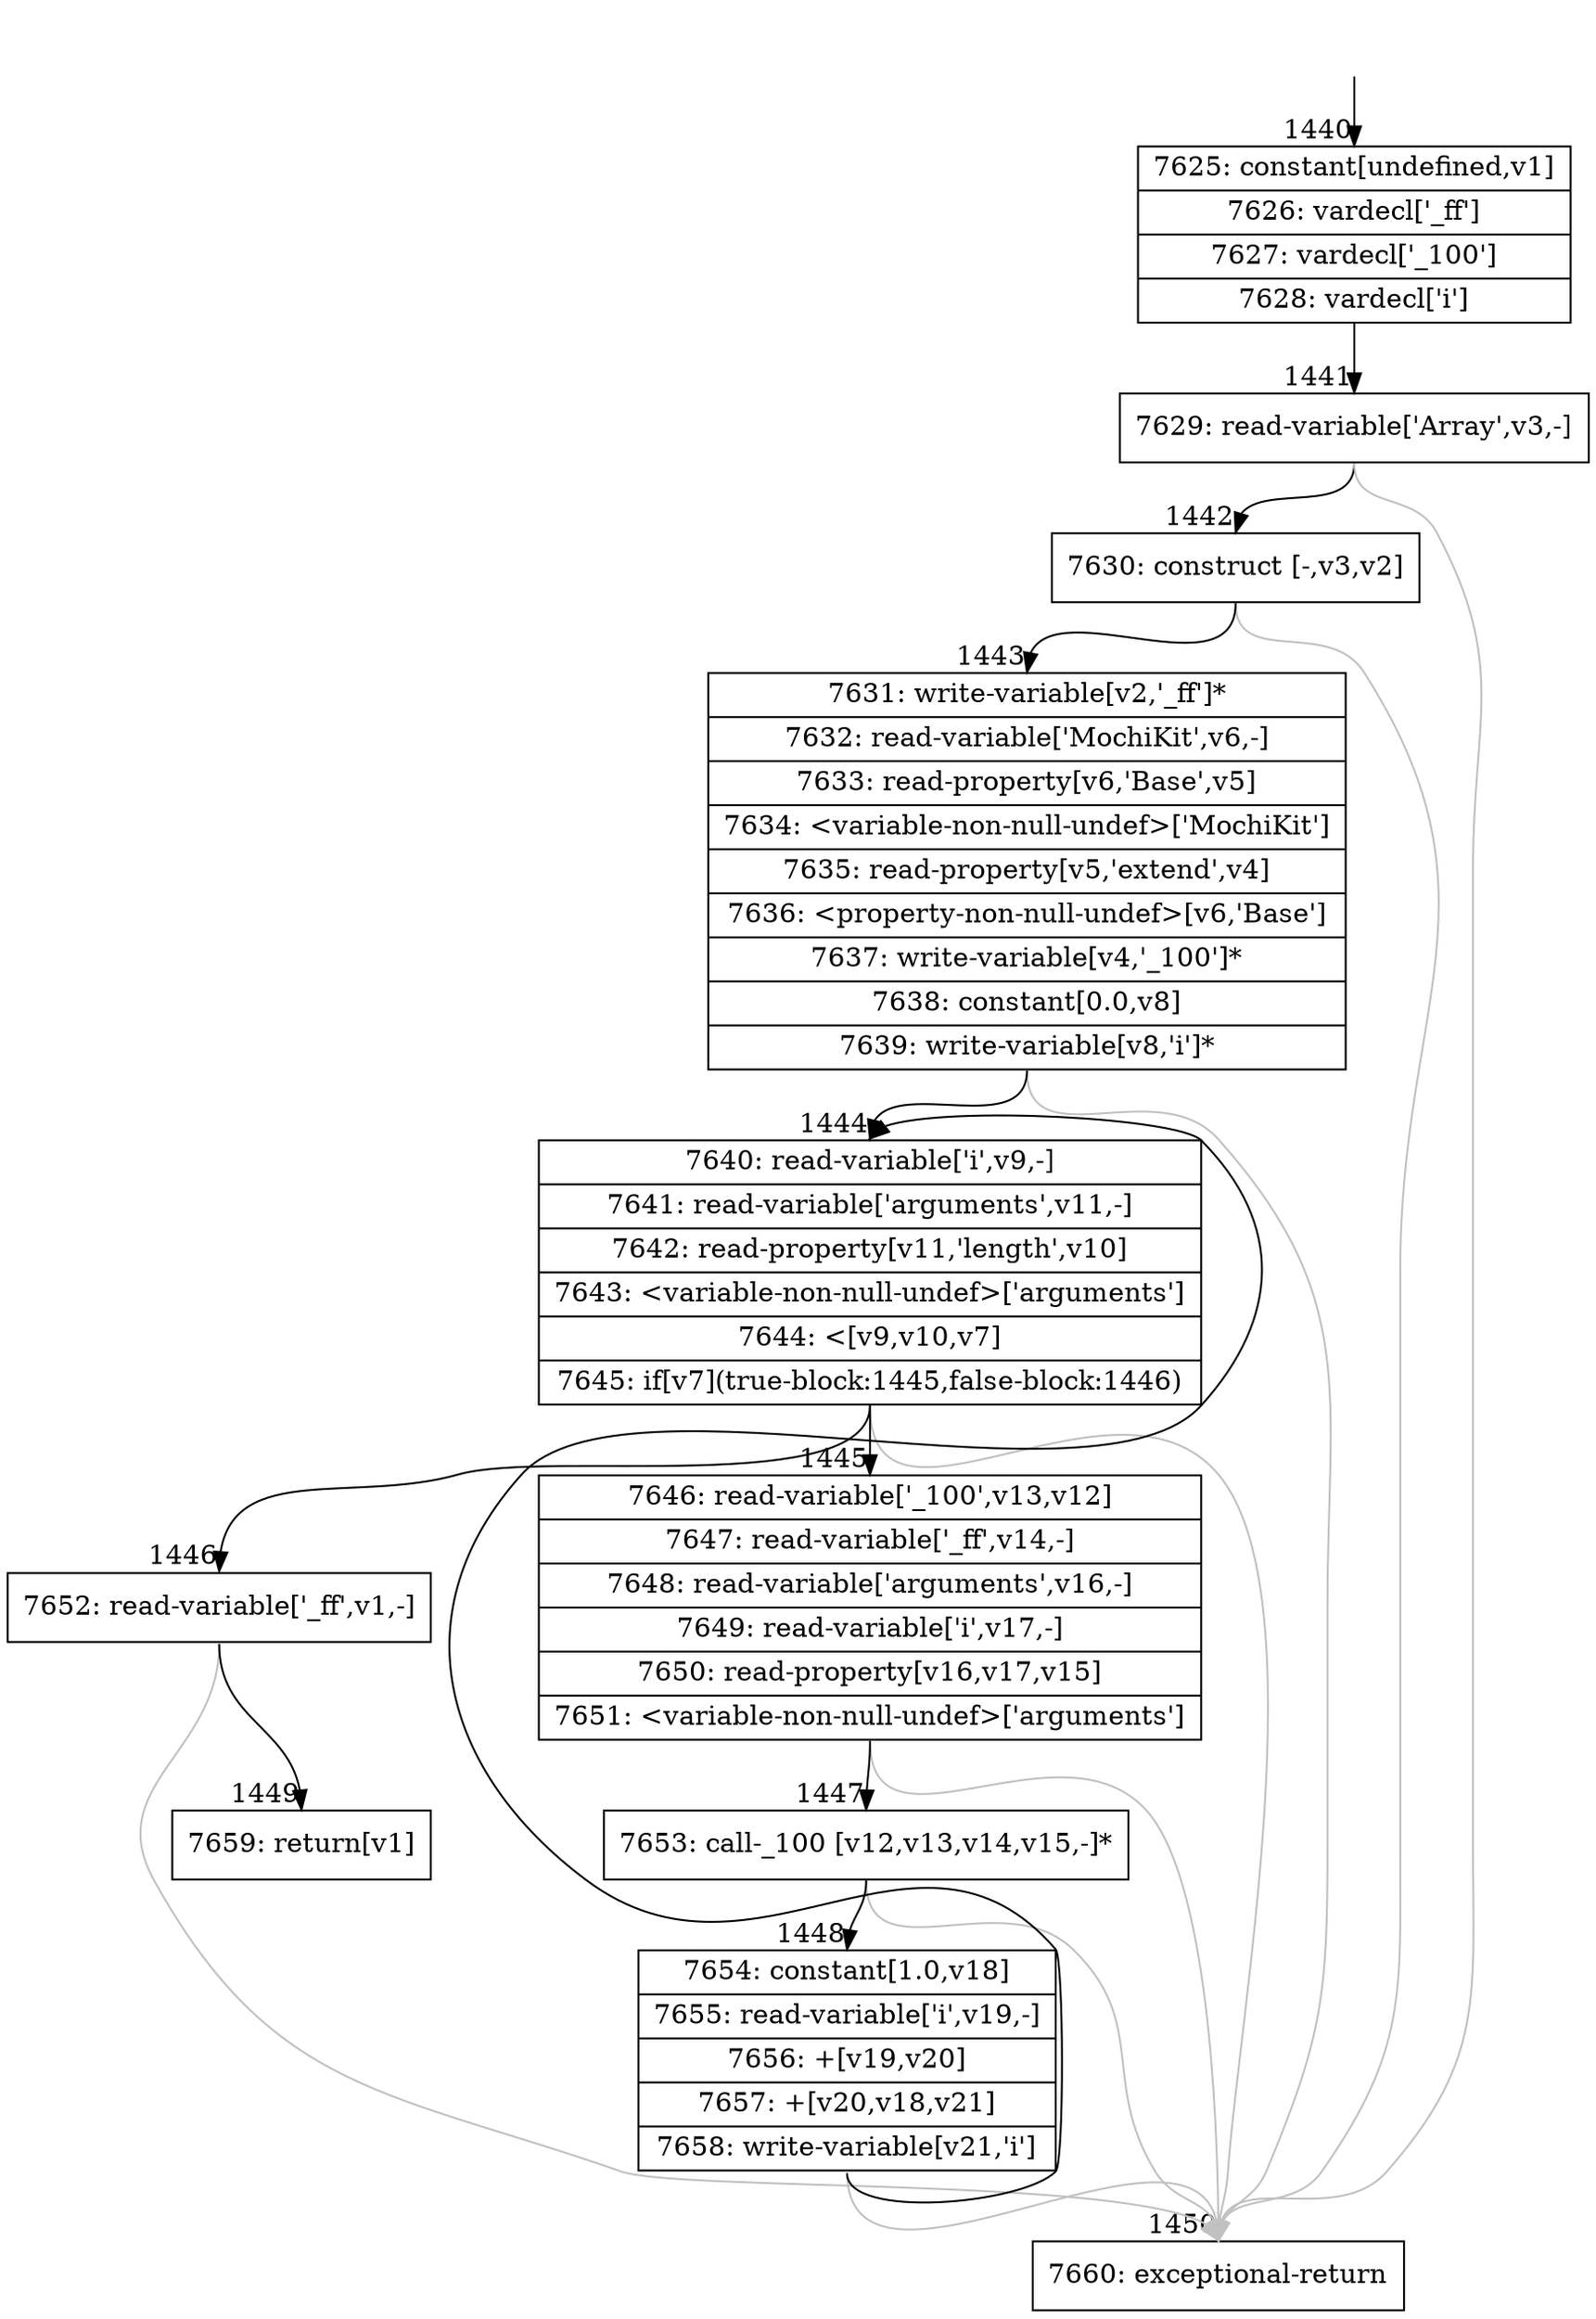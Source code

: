 digraph {
rankdir="TD"
BB_entry96[shape=none,label=""];
BB_entry96 -> BB1440 [tailport=s, headport=n, headlabel="    1440"]
BB1440 [shape=record label="{7625: constant[undefined,v1]|7626: vardecl['_ff']|7627: vardecl['_100']|7628: vardecl['i']}" ] 
BB1440 -> BB1441 [tailport=s, headport=n, headlabel="      1441"]
BB1441 [shape=record label="{7629: read-variable['Array',v3,-]}" ] 
BB1441 -> BB1442 [tailport=s, headport=n, headlabel="      1442"]
BB1441 -> BB1450 [tailport=s, headport=n, color=gray, headlabel="      1450"]
BB1442 [shape=record label="{7630: construct [-,v3,v2]}" ] 
BB1442 -> BB1443 [tailport=s, headport=n, headlabel="      1443"]
BB1442 -> BB1450 [tailport=s, headport=n, color=gray]
BB1443 [shape=record label="{7631: write-variable[v2,'_ff']*|7632: read-variable['MochiKit',v6,-]|7633: read-property[v6,'Base',v5]|7634: \<variable-non-null-undef\>['MochiKit']|7635: read-property[v5,'extend',v4]|7636: \<property-non-null-undef\>[v6,'Base']|7637: write-variable[v4,'_100']*|7638: constant[0.0,v8]|7639: write-variable[v8,'i']*}" ] 
BB1443 -> BB1444 [tailport=s, headport=n, headlabel="      1444"]
BB1443 -> BB1450 [tailport=s, headport=n, color=gray]
BB1444 [shape=record label="{7640: read-variable['i',v9,-]|7641: read-variable['arguments',v11,-]|7642: read-property[v11,'length',v10]|7643: \<variable-non-null-undef\>['arguments']|7644: \<[v9,v10,v7]|7645: if[v7](true-block:1445,false-block:1446)}" ] 
BB1444 -> BB1445 [tailport=s, headport=n, headlabel="      1445"]
BB1444 -> BB1446 [tailport=s, headport=n, headlabel="      1446"]
BB1444 -> BB1450 [tailport=s, headport=n, color=gray]
BB1445 [shape=record label="{7646: read-variable['_100',v13,v12]|7647: read-variable['_ff',v14,-]|7648: read-variable['arguments',v16,-]|7649: read-variable['i',v17,-]|7650: read-property[v16,v17,v15]|7651: \<variable-non-null-undef\>['arguments']}" ] 
BB1445 -> BB1447 [tailport=s, headport=n, headlabel="      1447"]
BB1445 -> BB1450 [tailport=s, headport=n, color=gray]
BB1446 [shape=record label="{7652: read-variable['_ff',v1,-]}" ] 
BB1446 -> BB1449 [tailport=s, headport=n, headlabel="      1449"]
BB1446 -> BB1450 [tailport=s, headport=n, color=gray]
BB1447 [shape=record label="{7653: call-_100 [v12,v13,v14,v15,-]*}" ] 
BB1447 -> BB1448 [tailport=s, headport=n, headlabel="      1448"]
BB1447 -> BB1450 [tailport=s, headport=n, color=gray]
BB1448 [shape=record label="{7654: constant[1.0,v18]|7655: read-variable['i',v19,-]|7656: +[v19,v20]|7657: +[v20,v18,v21]|7658: write-variable[v21,'i']}" ] 
BB1448 -> BB1444 [tailport=s, headport=n]
BB1448 -> BB1450 [tailport=s, headport=n, color=gray]
BB1449 [shape=record label="{7659: return[v1]}" ] 
BB1450 [shape=record label="{7660: exceptional-return}" ] 
//#$~ 796
}
